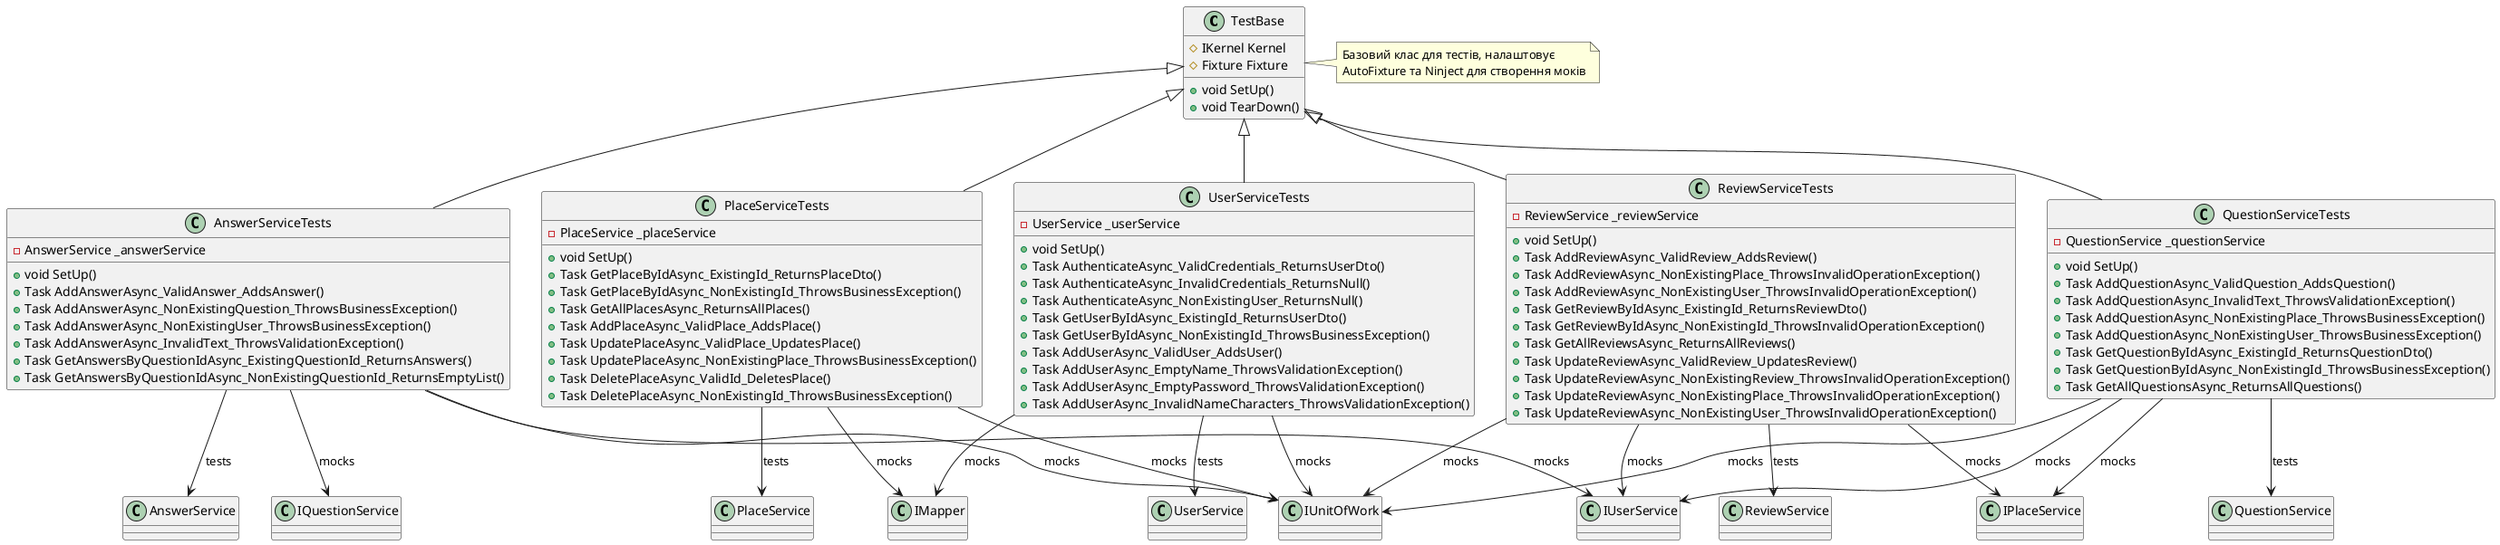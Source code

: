 @startuml Tests

class TestBase {
    #IKernel Kernel
    #Fixture Fixture
    +void SetUp()
    +void TearDown()
}

class AnswerServiceTests {
    -AnswerService _answerService
    +void SetUp()
    +Task AddAnswerAsync_ValidAnswer_AddsAnswer()
    +Task AddAnswerAsync_NonExistingQuestion_ThrowsBusinessException()
    +Task AddAnswerAsync_NonExistingUser_ThrowsBusinessException()
    +Task AddAnswerAsync_InvalidText_ThrowsValidationException()
    +Task GetAnswersByQuestionIdAsync_ExistingQuestionId_ReturnsAnswers()
    +Task GetAnswersByQuestionIdAsync_NonExistingQuestionId_ReturnsEmptyList()
}

class PlaceServiceTests {
    -PlaceService _placeService
    +void SetUp()
    +Task GetPlaceByIdAsync_ExistingId_ReturnsPlaceDto()
    +Task GetPlaceByIdAsync_NonExistingId_ThrowsBusinessException()
    +Task GetAllPlacesAsync_ReturnsAllPlaces()
    +Task AddPlaceAsync_ValidPlace_AddsPlace()
    +Task UpdatePlaceAsync_ValidPlace_UpdatesPlace()
    +Task UpdatePlaceAsync_NonExistingPlace_ThrowsBusinessException()
    +Task DeletePlaceAsync_ValidId_DeletesPlace()
    +Task DeletePlaceAsync_NonExistingId_ThrowsBusinessException()
}

class QuestionServiceTests {
    -QuestionService _questionService
    +void SetUp()
    +Task AddQuestionAsync_ValidQuestion_AddsQuestion()
    +Task AddQuestionAsync_InvalidText_ThrowsValidationException()
    +Task AddQuestionAsync_NonExistingPlace_ThrowsBusinessException()
    +Task AddQuestionAsync_NonExistingUser_ThrowsBusinessException()
    +Task GetQuestionByIdAsync_ExistingId_ReturnsQuestionDto()
    +Task GetQuestionByIdAsync_NonExistingId_ThrowsBusinessException()
    +Task GetAllQuestionsAsync_ReturnsAllQuestions()
}

class ReviewServiceTests {
    -ReviewService _reviewService
    +void SetUp()
    +Task AddReviewAsync_ValidReview_AddsReview()
    +Task AddReviewAsync_NonExistingPlace_ThrowsInvalidOperationException()
    +Task AddReviewAsync_NonExistingUser_ThrowsInvalidOperationException()
    +Task GetReviewByIdAsync_ExistingId_ReturnsReviewDto()
    +Task GetReviewByIdAsync_NonExistingId_ThrowsInvalidOperationException()
    +Task GetAllReviewsAsync_ReturnsAllReviews()
    +Task UpdateReviewAsync_ValidReview_UpdatesReview()
    +Task UpdateReviewAsync_NonExistingReview_ThrowsInvalidOperationException()
    +Task UpdateReviewAsync_NonExistingPlace_ThrowsInvalidOperationException()
    +Task UpdateReviewAsync_NonExistingUser_ThrowsInvalidOperationException()
}

class UserServiceTests {
    -UserService _userService
    +void SetUp()
    +Task AuthenticateAsync_ValidCredentials_ReturnsUserDto()
    +Task AuthenticateAsync_InvalidCredentials_ReturnsNull()
    +Task AuthenticateAsync_NonExistingUser_ReturnsNull()
    +Task GetUserByIdAsync_ExistingId_ReturnsUserDto()
    +Task GetUserByIdAsync_NonExistingId_ThrowsBusinessException()
    +Task AddUserAsync_ValidUser_AddsUser()
    +Task AddUserAsync_EmptyName_ThrowsValidationException()
    +Task AddUserAsync_EmptyPassword_ThrowsValidationException()
    +Task AddUserAsync_InvalidNameCharacters_ThrowsValidationException()
}

TestBase <|-- AnswerServiceTests
TestBase <|-- PlaceServiceTests
TestBase <|-- QuestionServiceTests
TestBase <|-- ReviewServiceTests
TestBase <|-- UserServiceTests

AnswerServiceTests --> AnswerService : tests
PlaceServiceTests --> PlaceService : tests
QuestionServiceTests --> QuestionService : tests
ReviewServiceTests --> ReviewService : tests
UserServiceTests --> UserService : tests

AnswerServiceTests --> IUnitOfWork : mocks
AnswerServiceTests --> IQuestionService : mocks
AnswerServiceTests --> IUserService : mocks

PlaceServiceTests --> IUnitOfWork : mocks
PlaceServiceTests --> IMapper : mocks

QuestionServiceTests --> IUnitOfWork : mocks
QuestionServiceTests --> IPlaceService : mocks
QuestionServiceTests --> IUserService : mocks

ReviewServiceTests --> IUnitOfWork : mocks
ReviewServiceTests --> IPlaceService : mocks
ReviewServiceTests --> IUserService : mocks

UserServiceTests --> IUnitOfWork : mocks
UserServiceTests --> IMapper : mocks

note right of TestBase
  Базовий клас для тестів, налаштовує
  AutoFixture та Ninject для створення моків
end note

@enduml